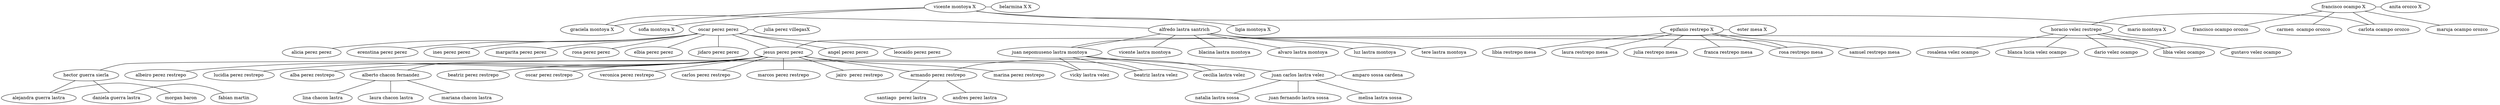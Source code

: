 graph G{
"vicente montoya X"--"belarmina X X";
"vicente montoya X"--"sofia montoya X";
"vicente montoya X"--"mario montoya X";
"vicente montoya X"--"graciela montoya X";
"vicente montoya X"--"ligia montoya X";
{rank = same;"vicente montoya X";"belarmina X X";}
"alfredo lastra santrich"--"graciela montoya X";
"alfredo lastra santrich"--"tere lastra montoya";
"alfredo lastra santrich"--"juan nepomuseno lastra montoya";
"alfredo lastra santrich"--"vicente lastra montoya";
"alfredo lastra santrich"--"blacina lastra montoya";
"alfredo lastra santrich"--"alvaro lastra montoya";
"alfredo lastra santrich"--"luz lastra montoya";
{rank = same;"alfredo lastra santrich";"graciela montoya X";}
"horacio velez restrepo"--"carlota ocampo orozco";
"horacio velez restrepo"--"libia velez ocampo";
"horacio velez restrepo"--"gustavo velez ocampo";
"horacio velez restrepo"--"rosalena velez ocampo";
"horacio velez restrepo"--"blanca lucia velez ocampo";
"horacio velez restrepo"--"dario velez ocampo";
{rank = same;"horacio velez restrepo";"carlota ocampo orozco";}
"francisco ocampo X"--"anita orozco X";
"francisco ocampo X"--"maruja ocampo orozco";
"francisco ocampo X"--"francisco ocampo orozco";
"francisco ocampo X"--"carlota ocampo orozco";
"francisco ocampo X"--"carmen  ocampo orozco";
{rank = same;"francisco ocampo X";"anita orozco X";}
"juan nepomuseno lastra montoya"--"libia velez ocampo";
"juan nepomuseno lastra montoya"--"vicky lastra velez";
"juan nepomuseno lastra montoya"--"juan carlos lastra velez";
"juan nepomuseno lastra montoya"--"beatriz lastra velez";
"juan nepomuseno lastra montoya"--"cecilia lastra velez";
{rank = same;"juan nepomuseno lastra montoya";"libia velez ocampo";}
"hector guerra sierla"--"vicky lastra velez";
"hector guerra sierla"--"daniela guerra lastra";
"hector guerra sierla"--"alejandra guerra lastra";
{rank = same;"hector guerra sierla";"vicky lastra velez";}
"daniela guerra lastra"--"fabian martin";
{rank = same;"daniela guerra lastra";"fabian martin";}
"morgan baron"--"alejandra guerra lastra";
{rank = same;"morgan baron";"alejandra guerra lastra";}
"alberto chacon fernandez"--"beatriz lastra velez";
"alberto chacon fernandez"--"lina chacon lastra";
"alberto chacon fernandez"--" laura chacon lastra";
"alberto chacon fernandez"--" mariana chacon lastra";
{rank = same;"alberto chacon fernandez";"beatriz lastra velez";}
"armando perez restrepo"--"cecilia lastra velez";
"armando perez restrepo"--"andres perez lastra";
"armando perez restrepo"--" santiago  perez lastra";
{rank = same;"armando perez restrepo";"cecilia lastra velez";}
"juan carlos lastra velez"--"amparo sossa cardena";
"juan carlos lastra velez"--"natalia lastra sossa";
"juan carlos lastra velez"--" juan fernando lastra sossa";
"juan carlos lastra velez"--" melisa lastra sossa";
{rank = same;"juan carlos lastra velez";"amparo sossa cardena";}
"jesus perez perez"--"rosa restrepo mesa";
"jesus perez perez"--"marina perez restrepo";
"jesus perez perez"--"albeiro perez restrepo";
"jesus perez perez"--"lucidia perez restrepo";
"jesus perez perez"--"alba perez restrepo";
"jesus perez perez"--"beatriz perez restrepo";
"jesus perez perez"--"armando perez restrepo";
"jesus perez perez"--"oscar perez restrepo";
"jesus perez perez"--"veronica perez restrepo";
"jesus perez perez"--"carlos perez restrepo";
"jesus perez perez"--"marcos perez restrepo";
"jesus perez perez"--"jairo  perez restrepo";
{rank = same;"jesus perez perez";"rosa restrepo mesa";}
"oscar perez perez"--"julia perez villegasX";
"oscar perez perez"--"jesus perez perez";
"oscar perez perez"--"angel perez perez";
"oscar perez perez"--"leocaido perez perez";
"oscar perez perez"--"alicia perez perez";
"oscar perez perez"--"erenstina perez perez";
"oscar perez perez"--"ines perez perez";
"oscar perez perez"--"margarita perez perez";
"oscar perez perez"--"rosa perez perez";
"oscar perez perez"--"elbia perez perez";
"oscar perez perez"--"jidaro perez perez";
{rank = same;"oscar perez perez";"julia perez villegasX";}
"epifanio restrepo X"--"ester mesa X ";
"epifanio restrepo X"--"rosa restrepo mesa";
"epifanio restrepo X"--"samuel restrepo mesa";
"epifanio restrepo X"--"libia restrepo mesa";
"epifanio restrepo X"--"laura restrepo mesa";
"epifanio restrepo X"--"julia restrepo mesa";
"epifanio restrepo X"--"franca restrepo mesa";
{rank = same;"epifanio restrepo X";"ester mesa X ";}

}
